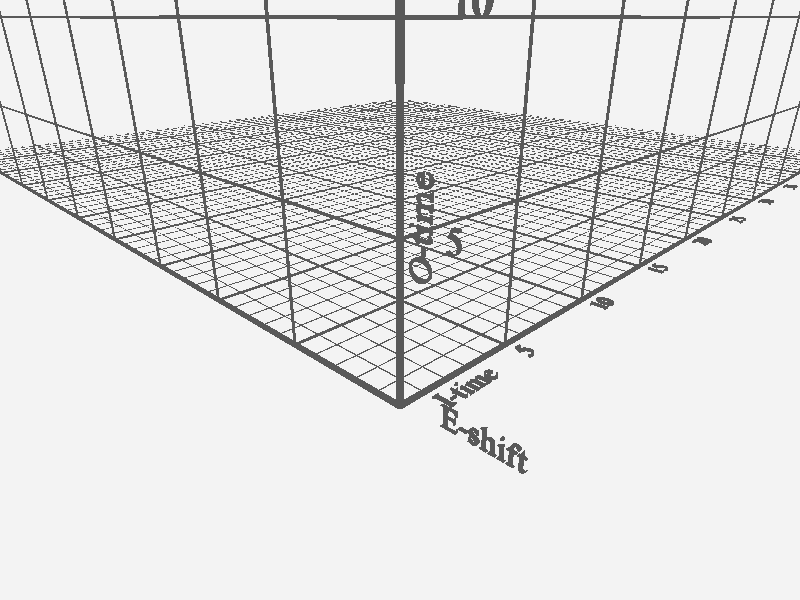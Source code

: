 #include "colors.inc" 
 #include "shapes.inc" 
 #include "math.inc" 
 #include "functions.inc" 
 #declare surfCXY = color rgb<0.6,0.6,0.6>;
 #declare surfCZ = color rgb<0.6,0.6,0.6>;
 #declare mainColor = color rgb<0.8,0.3,0.3>;
 #declare axisColor = color rgb<0,0,0>;
 camera {location <-10,10,-10>
look_at <2,2,2>}
light_source{<100,100,-200> rgb<1,1,1>*2}
background{rgb<0.9,0.9,0.9>}
text { 
 ttf "timrom.ttf" "E-shift" 0.1, 0
 pigment { rgb<0.1,0.1,0.1> }
 rotate +90*y
 translate -1.5*z 
 translate 0.1*y scale 1} 
text { 
 ttf "timrom.ttf" "I-time" 0.1, 0
 pigment { rgb<0.1,0.1,0.1> }
     rotate +90*x
 translate -z 
  translate 1*x
 scale 1 }text { 
 ttf "timrom.ttf" "O-time" 0.1, 0
 pigment { rgb<0.1,0.1,0.1> }
   rotate +90*z   
   rotate +90*y 
   translate -1*z 
   translate +4*y scale 1 } 
text {ttf "timrom.ttf" "5 " 0.1, 0 pigment { rgb<0.1,0.1,0.1> }   rotate +90*y  translate -1.5*z  translate 5*y scale 1 } 
text {ttf "timrom.ttf" "10 " 0.1, 0 pigment { rgb<0.1,0.1,0.1> }   rotate +90*y  translate -1.5*z  translate 10*y scale 1 } 
text {ttf "timrom.ttf" "15 " 0.1, 0 pigment { rgb<0.1,0.1,0.1> }   rotate +90*y  translate -1.5*z  translate 15*y scale 1 } 
text {ttf "timrom.ttf" "20 " 0.1, 0 pigment { rgb<0.1,0.1,0.1> }   rotate +90*y  translate -1.5*z  translate 20*y scale 1 } 
text {ttf "timrom.ttf" "25 " 0.1, 0 pigment { rgb<0.1,0.1,0.1> }   rotate +90*y  translate -1.5*z  translate 25*y scale 1 } 
text {ttf "timrom.ttf" "30 " 0.1, 0 pigment { rgb<0.1,0.1,0.1> }   rotate +90*y  translate -1.5*z  translate 30*y scale 1 } 
text {ttf "timrom.ttf" "35 " 0.1, 0 pigment { rgb<0.1,0.1,0.1> }   rotate +90*y  translate -1.5*z  translate 35*y scale 1 } 
text {ttf "timrom.ttf" "40 " 0.1, 0 pigment { rgb<0.1,0.1,0.1> }   rotate +90*y  translate -1.5*z  translate 40*y scale 1 } 
text {ttf "timrom.ttf" "45 " 0.1, 0 pigment { rgb<0.1,0.1,0.1> }   rotate +90*y  translate -1.5*z  translate 45*y scale 1 } 
text {ttf "timrom.ttf" "5 " 0.1, 0 pigment { rgb<0.1,0.1,0.1> }   rotate +90*x  translate -z  translate 5*x scale 1 }
text {ttf "timrom.ttf" "10 " 0.1, 0 pigment { rgb<0.1,0.1,0.1> }   rotate +90*x  translate -z  translate 10*x scale 1 }
text {ttf "timrom.ttf" "15 " 0.1, 0 pigment { rgb<0.1,0.1,0.1> }   rotate +90*x  translate -z  translate 15*x scale 1 }
text {ttf "timrom.ttf" "20 " 0.1, 0 pigment { rgb<0.1,0.1,0.1> }   rotate +90*x  translate -z  translate 20*x scale 1 }
text {ttf "timrom.ttf" "25 " 0.1, 0 pigment { rgb<0.1,0.1,0.1> }   rotate +90*x  translate -z  translate 25*x scale 1 }
text {ttf "timrom.ttf" "30 " 0.1, 0 pigment { rgb<0.1,0.1,0.1> }   rotate +90*x  translate -z  translate 30*x scale 1 }
text {ttf "timrom.ttf" "35 " 0.1, 0 pigment { rgb<0.1,0.1,0.1> }   rotate +90*x  translate -z  translate 35*x scale 1 }
text {ttf "timrom.ttf" "40 " 0.1, 0 pigment { rgb<0.1,0.1,0.1> }   rotate +90*x  translate -z  translate 40*x scale 1 }
text {ttf "timrom.ttf" "45 " 0.1, 0 pigment { rgb<0.1,0.1,0.1> }   rotate +90*x  translate -z  translate 45*x scale 1 }
cylinder{<0,0,0>,<50,0,0>,0.1
 pigment{rgb<0.1,0.1,0.1> filter .2 transmit .1}
 finish{ reflection .2 phong .6}}
cylinder{<0,0,0>,<0,0,50>,0.1
 pigment{rgb<0.1,0.1,0.1> filter .2 transmit .1}
 finish{ reflection .2 phong .6}}
cylinder{<0,0,0>,<0,50,0>,0.1
 pigment{rgb<0.1,0.1,0.1> filter .2 transmit .1}
 finish{ reflection .2 phong .6}}
cylinder{<0,0,0>,<0,0,50>,0.05
 pigment{rgb<0.1,0.1,0.1> filter .2 transmit .1}
 finish{ reflection .2 phong .6}}
cylinder{<0,0,0>,<0,50,0>,0.05
 pigment{rgb<0.1,0.1,0.1> filter .2 transmit .1}
 finish{ reflection .2 phong .6}}
cylinder{<1,0,0>,<1,0,50>,0.02
 pigment{rgb<0.1,0.1,0.1> filter .2 transmit .1}
 finish{ reflection .2 phong .6}}
cylinder{<2,0,0>,<2,0,50>,0.02
 pigment{rgb<0.1,0.1,0.1> filter .2 transmit .1}
 finish{ reflection .2 phong .6}}
cylinder{<3,0,0>,<3,0,50>,0.02
 pigment{rgb<0.1,0.1,0.1> filter .2 transmit .1}
 finish{ reflection .2 phong .6}}
cylinder{<4,0,0>,<4,0,50>,0.02
 pigment{rgb<0.1,0.1,0.1> filter .2 transmit .1}
 finish{ reflection .2 phong .6}}
cylinder{<5,0,0>,<5,0,50>,0.05
 pigment{rgb<0.1,0.1,0.1> filter .2 transmit .1}
 finish{ reflection .2 phong .6}}
cylinder{<5,0,0>,<5,50,0>,0.05
 pigment{rgb<0.1,0.1,0.1> filter .2 transmit .1}
 finish{ reflection .2 phong .6}}
cylinder{<6,0,0>,<6,0,50>,0.02
 pigment{rgb<0.1,0.1,0.1> filter .2 transmit .1}
 finish{ reflection .2 phong .6}}
cylinder{<7,0,0>,<7,0,50>,0.02
 pigment{rgb<0.1,0.1,0.1> filter .2 transmit .1}
 finish{ reflection .2 phong .6}}
cylinder{<8,0,0>,<8,0,50>,0.02
 pigment{rgb<0.1,0.1,0.1> filter .2 transmit .1}
 finish{ reflection .2 phong .6}}
cylinder{<9,0,0>,<9,0,50>,0.02
 pigment{rgb<0.1,0.1,0.1> filter .2 transmit .1}
 finish{ reflection .2 phong .6}}
cylinder{<10,0,0>,<10,0,50>,0.05
 pigment{rgb<0.1,0.1,0.1> filter .2 transmit .1}
 finish{ reflection .2 phong .6}}
cylinder{<10,0,0>,<10,50,0>,0.05
 pigment{rgb<0.1,0.1,0.1> filter .2 transmit .1}
 finish{ reflection .2 phong .6}}
cylinder{<11,0,0>,<11,0,50>,0.02
 pigment{rgb<0.1,0.1,0.1> filter .2 transmit .1}
 finish{ reflection .2 phong .6}}
cylinder{<12,0,0>,<12,0,50>,0.02
 pigment{rgb<0.1,0.1,0.1> filter .2 transmit .1}
 finish{ reflection .2 phong .6}}
cylinder{<13,0,0>,<13,0,50>,0.02
 pigment{rgb<0.1,0.1,0.1> filter .2 transmit .1}
 finish{ reflection .2 phong .6}}
cylinder{<14,0,0>,<14,0,50>,0.02
 pigment{rgb<0.1,0.1,0.1> filter .2 transmit .1}
 finish{ reflection .2 phong .6}}
cylinder{<15,0,0>,<15,0,50>,0.05
 pigment{rgb<0.1,0.1,0.1> filter .2 transmit .1}
 finish{ reflection .2 phong .6}}
cylinder{<15,0,0>,<15,50,0>,0.05
 pigment{rgb<0.1,0.1,0.1> filter .2 transmit .1}
 finish{ reflection .2 phong .6}}
cylinder{<16,0,0>,<16,0,50>,0.02
 pigment{rgb<0.1,0.1,0.1> filter .2 transmit .1}
 finish{ reflection .2 phong .6}}
cylinder{<17,0,0>,<17,0,50>,0.02
 pigment{rgb<0.1,0.1,0.1> filter .2 transmit .1}
 finish{ reflection .2 phong .6}}
cylinder{<18,0,0>,<18,0,50>,0.02
 pigment{rgb<0.1,0.1,0.1> filter .2 transmit .1}
 finish{ reflection .2 phong .6}}
cylinder{<19,0,0>,<19,0,50>,0.02
 pigment{rgb<0.1,0.1,0.1> filter .2 transmit .1}
 finish{ reflection .2 phong .6}}
cylinder{<20,0,0>,<20,0,50>,0.05
 pigment{rgb<0.1,0.1,0.1> filter .2 transmit .1}
 finish{ reflection .2 phong .6}}
cylinder{<20,0,0>,<20,50,0>,0.05
 pigment{rgb<0.1,0.1,0.1> filter .2 transmit .1}
 finish{ reflection .2 phong .6}}
cylinder{<21,0,0>,<21,0,50>,0.02
 pigment{rgb<0.1,0.1,0.1> filter .2 transmit .1}
 finish{ reflection .2 phong .6}}
cylinder{<22,0,0>,<22,0,50>,0.02
 pigment{rgb<0.1,0.1,0.1> filter .2 transmit .1}
 finish{ reflection .2 phong .6}}
cylinder{<23,0,0>,<23,0,50>,0.02
 pigment{rgb<0.1,0.1,0.1> filter .2 transmit .1}
 finish{ reflection .2 phong .6}}
cylinder{<24,0,0>,<24,0,50>,0.02
 pigment{rgb<0.1,0.1,0.1> filter .2 transmit .1}
 finish{ reflection .2 phong .6}}
cylinder{<25,0,0>,<25,0,50>,0.05
 pigment{rgb<0.1,0.1,0.1> filter .2 transmit .1}
 finish{ reflection .2 phong .6}}
cylinder{<25,0,0>,<25,50,0>,0.05
 pigment{rgb<0.1,0.1,0.1> filter .2 transmit .1}
 finish{ reflection .2 phong .6}}
cylinder{<26,0,0>,<26,0,50>,0.02
 pigment{rgb<0.1,0.1,0.1> filter .2 transmit .1}
 finish{ reflection .2 phong .6}}
cylinder{<27,0,0>,<27,0,50>,0.02
 pigment{rgb<0.1,0.1,0.1> filter .2 transmit .1}
 finish{ reflection .2 phong .6}}
cylinder{<28,0,0>,<28,0,50>,0.02
 pigment{rgb<0.1,0.1,0.1> filter .2 transmit .1}
 finish{ reflection .2 phong .6}}
cylinder{<29,0,0>,<29,0,50>,0.02
 pigment{rgb<0.1,0.1,0.1> filter .2 transmit .1}
 finish{ reflection .2 phong .6}}
cylinder{<30,0,0>,<30,0,50>,0.05
 pigment{rgb<0.1,0.1,0.1> filter .2 transmit .1}
 finish{ reflection .2 phong .6}}
cylinder{<30,0,0>,<30,50,0>,0.05
 pigment{rgb<0.1,0.1,0.1> filter .2 transmit .1}
 finish{ reflection .2 phong .6}}
cylinder{<31,0,0>,<31,0,50>,0.02
 pigment{rgb<0.1,0.1,0.1> filter .2 transmit .1}
 finish{ reflection .2 phong .6}}
cylinder{<32,0,0>,<32,0,50>,0.02
 pigment{rgb<0.1,0.1,0.1> filter .2 transmit .1}
 finish{ reflection .2 phong .6}}
cylinder{<33,0,0>,<33,0,50>,0.02
 pigment{rgb<0.1,0.1,0.1> filter .2 transmit .1}
 finish{ reflection .2 phong .6}}
cylinder{<34,0,0>,<34,0,50>,0.02
 pigment{rgb<0.1,0.1,0.1> filter .2 transmit .1}
 finish{ reflection .2 phong .6}}
cylinder{<35,0,0>,<35,0,50>,0.05
 pigment{rgb<0.1,0.1,0.1> filter .2 transmit .1}
 finish{ reflection .2 phong .6}}
cylinder{<35,0,0>,<35,50,0>,0.05
 pigment{rgb<0.1,0.1,0.1> filter .2 transmit .1}
 finish{ reflection .2 phong .6}}
cylinder{<36,0,0>,<36,0,50>,0.02
 pigment{rgb<0.1,0.1,0.1> filter .2 transmit .1}
 finish{ reflection .2 phong .6}}
cylinder{<37,0,0>,<37,0,50>,0.02
 pigment{rgb<0.1,0.1,0.1> filter .2 transmit .1}
 finish{ reflection .2 phong .6}}
cylinder{<38,0,0>,<38,0,50>,0.02
 pigment{rgb<0.1,0.1,0.1> filter .2 transmit .1}
 finish{ reflection .2 phong .6}}
cylinder{<39,0,0>,<39,0,50>,0.02
 pigment{rgb<0.1,0.1,0.1> filter .2 transmit .1}
 finish{ reflection .2 phong .6}}
cylinder{<40,0,0>,<40,0,50>,0.05
 pigment{rgb<0.1,0.1,0.1> filter .2 transmit .1}
 finish{ reflection .2 phong .6}}
cylinder{<40,0,0>,<40,50,0>,0.05
 pigment{rgb<0.1,0.1,0.1> filter .2 transmit .1}
 finish{ reflection .2 phong .6}}
cylinder{<41,0,0>,<41,0,50>,0.02
 pigment{rgb<0.1,0.1,0.1> filter .2 transmit .1}
 finish{ reflection .2 phong .6}}
cylinder{<42,0,0>,<42,0,50>,0.02
 pigment{rgb<0.1,0.1,0.1> filter .2 transmit .1}
 finish{ reflection .2 phong .6}}
cylinder{<43,0,0>,<43,0,50>,0.02
 pigment{rgb<0.1,0.1,0.1> filter .2 transmit .1}
 finish{ reflection .2 phong .6}}
cylinder{<44,0,0>,<44,0,50>,0.02
 pigment{rgb<0.1,0.1,0.1> filter .2 transmit .1}
 finish{ reflection .2 phong .6}}
cylinder{<45,0,0>,<45,0,50>,0.05
 pigment{rgb<0.1,0.1,0.1> filter .2 transmit .1}
 finish{ reflection .2 phong .6}}
cylinder{<45,0,0>,<45,50,0>,0.05
 pigment{rgb<0.1,0.1,0.1> filter .2 transmit .1}
 finish{ reflection .2 phong .6}}
cylinder{<46,0,0>,<46,0,50>,0.02
 pigment{rgb<0.1,0.1,0.1> filter .2 transmit .1}
 finish{ reflection .2 phong .6}}
cylinder{<47,0,0>,<47,0,50>,0.02
 pigment{rgb<0.1,0.1,0.1> filter .2 transmit .1}
 finish{ reflection .2 phong .6}}
cylinder{<48,0,0>,<48,0,50>,0.02
 pigment{rgb<0.1,0.1,0.1> filter .2 transmit .1}
 finish{ reflection .2 phong .6}}
cylinder{<49,0,0>,<49,0,50>,0.02
 pigment{rgb<0.1,0.1,0.1> filter .2 transmit .1}
 finish{ reflection .2 phong .6}}
cylinder{<0,0,0>,<50,0,0>,0.05
 pigment{rgb<0.1,0.1,0.1> filter .2 transmit .1}
 finish{ reflection .2 phong .6}}
cylinder{<0,0,1>,<50,0,1>,0.02
 pigment{rgb<0.1,0.1,0.1> filter .2 transmit .1}
 finish{ reflection .2 phong .6}}
cylinder{<0,0,2>,<50,0,2>,0.02
 pigment{rgb<0.1,0.1,0.1> filter .2 transmit .1}
 finish{ reflection .2 phong .6}}
cylinder{<0,0,3>,<50,0,3>,0.02
 pigment{rgb<0.1,0.1,0.1> filter .2 transmit .1}
 finish{ reflection .2 phong .6}}
cylinder{<0,0,4>,<50,0,4>,0.02
 pigment{rgb<0.1,0.1,0.1> filter .2 transmit .1}
 finish{ reflection .2 phong .6}}
cylinder{<0,0,5>,<50,0,5>,0.05
 pigment{rgb<0.1,0.1,0.1> filter .2 transmit .1}
 finish{ reflection .2 phong .6}}
cylinder{<0,0,6>,<50,0,6>,0.02
 pigment{rgb<0.1,0.1,0.1> filter .2 transmit .1}
 finish{ reflection .2 phong .6}}
cylinder{<0,0,7>,<50,0,7>,0.02
 pigment{rgb<0.1,0.1,0.1> filter .2 transmit .1}
 finish{ reflection .2 phong .6}}
cylinder{<0,0,8>,<50,0,8>,0.02
 pigment{rgb<0.1,0.1,0.1> filter .2 transmit .1}
 finish{ reflection .2 phong .6}}
cylinder{<0,0,9>,<50,0,9>,0.02
 pigment{rgb<0.1,0.1,0.1> filter .2 transmit .1}
 finish{ reflection .2 phong .6}}
cylinder{<0,0,10>,<50,0,10>,0.05
 pigment{rgb<0.1,0.1,0.1> filter .2 transmit .1}
 finish{ reflection .2 phong .6}}
cylinder{<0,0,11>,<50,0,11>,0.02
 pigment{rgb<0.1,0.1,0.1> filter .2 transmit .1}
 finish{ reflection .2 phong .6}}
cylinder{<0,0,12>,<50,0,12>,0.02
 pigment{rgb<0.1,0.1,0.1> filter .2 transmit .1}
 finish{ reflection .2 phong .6}}
cylinder{<0,0,13>,<50,0,13>,0.02
 pigment{rgb<0.1,0.1,0.1> filter .2 transmit .1}
 finish{ reflection .2 phong .6}}
cylinder{<0,0,14>,<50,0,14>,0.02
 pigment{rgb<0.1,0.1,0.1> filter .2 transmit .1}
 finish{ reflection .2 phong .6}}
cylinder{<0,0,15>,<50,0,15>,0.05
 pigment{rgb<0.1,0.1,0.1> filter .2 transmit .1}
 finish{ reflection .2 phong .6}}
cylinder{<0,0,16>,<50,0,16>,0.02
 pigment{rgb<0.1,0.1,0.1> filter .2 transmit .1}
 finish{ reflection .2 phong .6}}
cylinder{<0,0,17>,<50,0,17>,0.02
 pigment{rgb<0.1,0.1,0.1> filter .2 transmit .1}
 finish{ reflection .2 phong .6}}
cylinder{<0,0,18>,<50,0,18>,0.02
 pigment{rgb<0.1,0.1,0.1> filter .2 transmit .1}
 finish{ reflection .2 phong .6}}
cylinder{<0,0,19>,<50,0,19>,0.02
 pigment{rgb<0.1,0.1,0.1> filter .2 transmit .1}
 finish{ reflection .2 phong .6}}
cylinder{<0,0,20>,<50,0,20>,0.05
 pigment{rgb<0.1,0.1,0.1> filter .2 transmit .1}
 finish{ reflection .2 phong .6}}
cylinder{<0,0,21>,<50,0,21>,0.02
 pigment{rgb<0.1,0.1,0.1> filter .2 transmit .1}
 finish{ reflection .2 phong .6}}
cylinder{<0,0,22>,<50,0,22>,0.02
 pigment{rgb<0.1,0.1,0.1> filter .2 transmit .1}
 finish{ reflection .2 phong .6}}
cylinder{<0,0,23>,<50,0,23>,0.02
 pigment{rgb<0.1,0.1,0.1> filter .2 transmit .1}
 finish{ reflection .2 phong .6}}
cylinder{<0,0,24>,<50,0,24>,0.02
 pigment{rgb<0.1,0.1,0.1> filter .2 transmit .1}
 finish{ reflection .2 phong .6}}
cylinder{<0,0,25>,<50,0,25>,0.05
 pigment{rgb<0.1,0.1,0.1> filter .2 transmit .1}
 finish{ reflection .2 phong .6}}
cylinder{<0,0,26>,<50,0,26>,0.02
 pigment{rgb<0.1,0.1,0.1> filter .2 transmit .1}
 finish{ reflection .2 phong .6}}
cylinder{<0,0,27>,<50,0,27>,0.02
 pigment{rgb<0.1,0.1,0.1> filter .2 transmit .1}
 finish{ reflection .2 phong .6}}
cylinder{<0,0,28>,<50,0,28>,0.02
 pigment{rgb<0.1,0.1,0.1> filter .2 transmit .1}
 finish{ reflection .2 phong .6}}
cylinder{<0,0,29>,<50,0,29>,0.02
 pigment{rgb<0.1,0.1,0.1> filter .2 transmit .1}
 finish{ reflection .2 phong .6}}
cylinder{<0,0,30>,<50,0,30>,0.05
 pigment{rgb<0.1,0.1,0.1> filter .2 transmit .1}
 finish{ reflection .2 phong .6}}
cylinder{<0,0,31>,<50,0,31>,0.02
 pigment{rgb<0.1,0.1,0.1> filter .2 transmit .1}
 finish{ reflection .2 phong .6}}
cylinder{<0,0,32>,<50,0,32>,0.02
 pigment{rgb<0.1,0.1,0.1> filter .2 transmit .1}
 finish{ reflection .2 phong .6}}
cylinder{<0,0,33>,<50,0,33>,0.02
 pigment{rgb<0.1,0.1,0.1> filter .2 transmit .1}
 finish{ reflection .2 phong .6}}
cylinder{<0,0,34>,<50,0,34>,0.02
 pigment{rgb<0.1,0.1,0.1> filter .2 transmit .1}
 finish{ reflection .2 phong .6}}
cylinder{<0,0,35>,<50,0,35>,0.05
 pigment{rgb<0.1,0.1,0.1> filter .2 transmit .1}
 finish{ reflection .2 phong .6}}
cylinder{<0,0,36>,<50,0,36>,0.02
 pigment{rgb<0.1,0.1,0.1> filter .2 transmit .1}
 finish{ reflection .2 phong .6}}
cylinder{<0,0,37>,<50,0,37>,0.02
 pigment{rgb<0.1,0.1,0.1> filter .2 transmit .1}
 finish{ reflection .2 phong .6}}
cylinder{<0,0,38>,<50,0,38>,0.02
 pigment{rgb<0.1,0.1,0.1> filter .2 transmit .1}
 finish{ reflection .2 phong .6}}
cylinder{<0,0,39>,<50,0,39>,0.02
 pigment{rgb<0.1,0.1,0.1> filter .2 transmit .1}
 finish{ reflection .2 phong .6}}
cylinder{<0,0,40>,<50,0,40>,0.05
 pigment{rgb<0.1,0.1,0.1> filter .2 transmit .1}
 finish{ reflection .2 phong .6}}
cylinder{<0,0,41>,<50,0,41>,0.02
 pigment{rgb<0.1,0.1,0.1> filter .2 transmit .1}
 finish{ reflection .2 phong .6}}
cylinder{<0,0,42>,<50,0,42>,0.02
 pigment{rgb<0.1,0.1,0.1> filter .2 transmit .1}
 finish{ reflection .2 phong .6}}
cylinder{<0,0,43>,<50,0,43>,0.02
 pigment{rgb<0.1,0.1,0.1> filter .2 transmit .1}
 finish{ reflection .2 phong .6}}
cylinder{<0,0,44>,<50,0,44>,0.02
 pigment{rgb<0.1,0.1,0.1> filter .2 transmit .1}
 finish{ reflection .2 phong .6}}
cylinder{<0,0,45>,<50,0,45>,0.05
 pigment{rgb<0.1,0.1,0.1> filter .2 transmit .1}
 finish{ reflection .2 phong .6}}
cylinder{<0,0,46>,<50,0,46>,0.02
 pigment{rgb<0.1,0.1,0.1> filter .2 transmit .1}
 finish{ reflection .2 phong .6}}
cylinder{<0,0,47>,<50,0,47>,0.02
 pigment{rgb<0.1,0.1,0.1> filter .2 transmit .1}
 finish{ reflection .2 phong .6}}
cylinder{<0,0,48>,<50,0,48>,0.02
 pigment{rgb<0.1,0.1,0.1> filter .2 transmit .1}
 finish{ reflection .2 phong .6}}
cylinder{<0,0,49>,<50,0,49>,0.02
 pigment{rgb<0.1,0.1,0.1> filter .2 transmit .1}
 finish{ reflection .2 phong .6}}
cylinder{<0,0,0>,<0,0,50>,0.05
 pigment{rgb<0.1,0.1,0.1> filter .2 transmit .1}
 finish{ reflection .2 phong .6}}
cylinder{<0,0,0>,<50,0,0>,0.05
 pigment{rgb<0.1,0.1,0.1> filter .2 transmit .1}
 finish{ reflection .2 phong .6}}
cylinder{<0,5,0>,<0,5,50>,0.05
 pigment{rgb<0.1,0.1,0.1> filter .2 transmit .1}
 finish{ reflection .2 phong .6}}
cylinder{<0,5,0>,<50,5,0>,0.05
 pigment{rgb<0.1,0.1,0.1> filter .2 transmit .1}
 finish{ reflection .2 phong .6}}
cylinder{<0,10,0>,<0,10,50>,0.05
 pigment{rgb<0.1,0.1,0.1> filter .2 transmit .1}
 finish{ reflection .2 phong .6}}
cylinder{<0,10,0>,<50,10,0>,0.05
 pigment{rgb<0.1,0.1,0.1> filter .2 transmit .1}
 finish{ reflection .2 phong .6}}
cylinder{<0,15,0>,<0,15,50>,0.05
 pigment{rgb<0.1,0.1,0.1> filter .2 transmit .1}
 finish{ reflection .2 phong .6}}
cylinder{<0,15,0>,<50,15,0>,0.05
 pigment{rgb<0.1,0.1,0.1> filter .2 transmit .1}
 finish{ reflection .2 phong .6}}
cylinder{<0,20,0>,<0,20,50>,0.05
 pigment{rgb<0.1,0.1,0.1> filter .2 transmit .1}
 finish{ reflection .2 phong .6}}
cylinder{<0,20,0>,<50,20,0>,0.05
 pigment{rgb<0.1,0.1,0.1> filter .2 transmit .1}
 finish{ reflection .2 phong .6}}
cylinder{<0,25,0>,<0,25,50>,0.05
 pigment{rgb<0.1,0.1,0.1> filter .2 transmit .1}
 finish{ reflection .2 phong .6}}
cylinder{<0,25,0>,<50,25,0>,0.05
 pigment{rgb<0.1,0.1,0.1> filter .2 transmit .1}
 finish{ reflection .2 phong .6}}
cylinder{<0,30,0>,<0,30,50>,0.05
 pigment{rgb<0.1,0.1,0.1> filter .2 transmit .1}
 finish{ reflection .2 phong .6}}
cylinder{<0,30,0>,<50,30,0>,0.05
 pigment{rgb<0.1,0.1,0.1> filter .2 transmit .1}
 finish{ reflection .2 phong .6}}
cylinder{<0,35,0>,<0,35,50>,0.05
 pigment{rgb<0.1,0.1,0.1> filter .2 transmit .1}
 finish{ reflection .2 phong .6}}
cylinder{<0,35,0>,<50,35,0>,0.05
 pigment{rgb<0.1,0.1,0.1> filter .2 transmit .1}
 finish{ reflection .2 phong .6}}
cylinder{<0,40,0>,<0,40,50>,0.05
 pigment{rgb<0.1,0.1,0.1> filter .2 transmit .1}
 finish{ reflection .2 phong .6}}
cylinder{<0,40,0>,<50,40,0>,0.05
 pigment{rgb<0.1,0.1,0.1> filter .2 transmit .1}
 finish{ reflection .2 phong .6}}
cylinder{<0,45,0>,<0,45,50>,0.05
 pigment{rgb<0.1,0.1,0.1> filter .2 transmit .1}
 finish{ reflection .2 phong .6}}
cylinder{<0,45,0>,<50,45,0>,0.05
 pigment{rgb<0.1,0.1,0.1> filter .2 transmit .1}
 finish{ reflection .2 phong .6}}
cylinder{<0,0,0>,<0,50,0>,0.05
 pigment{rgb<0.1,0.1,0.1> filter .2 transmit .1}
 finish{ reflection .2 phong .6}}
cylinder{<0,0,5>,<0,50,5>,0.05
 pigment{rgb<0.1,0.1,0.1> filter .2 transmit .1}
 finish{ reflection .2 phong .6}}
cylinder{<0,0,10>,<0,50,10>,0.05
 pigment{rgb<0.1,0.1,0.1> filter .2 transmit .1}
 finish{ reflection .2 phong .6}}
cylinder{<0,0,15>,<0,50,15>,0.05
 pigment{rgb<0.1,0.1,0.1> filter .2 transmit .1}
 finish{ reflection .2 phong .6}}
cylinder{<0,0,20>,<0,50,20>,0.05
 pigment{rgb<0.1,0.1,0.1> filter .2 transmit .1}
 finish{ reflection .2 phong .6}}
cylinder{<0,0,25>,<0,50,25>,0.05
 pigment{rgb<0.1,0.1,0.1> filter .2 transmit .1}
 finish{ reflection .2 phong .6}}
cylinder{<0,0,30>,<0,50,30>,0.05
 pigment{rgb<0.1,0.1,0.1> filter .2 transmit .1}
 finish{ reflection .2 phong .6}}
cylinder{<0,0,35>,<0,50,35>,0.05
 pigment{rgb<0.1,0.1,0.1> filter .2 transmit .1}
 finish{ reflection .2 phong .6}}
cylinder{<0,0,40>,<0,50,40>,0.05
 pigment{rgb<0.1,0.1,0.1> filter .2 transmit .1}
 finish{ reflection .2 phong .6}}
cylinder{<0,0,45>,<0,50,45>,0.05
 pigment{rgb<0.1,0.1,0.1> filter .2 transmit .1}
 finish{ reflection .2 phong .6}}
